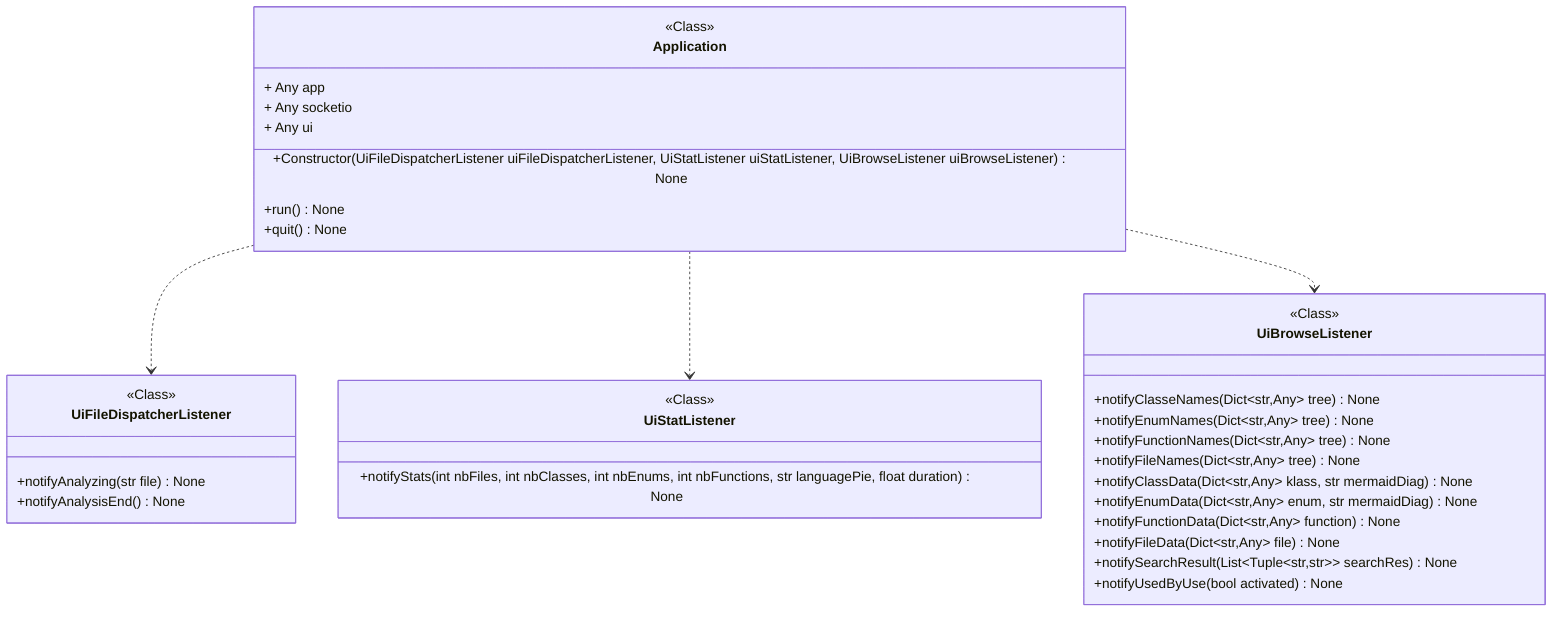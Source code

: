 classDiagram
class Application {
<<Class>>
+ Any app
+ Any socketio
+ Any ui
+Constructor(UiFileDispatcherListener uiFileDispatcherListener, UiStatListener uiStatListener, UiBrowseListener uiBrowseListener) None
+run() None
+quit() None
}
class UiFileDispatcherListener {
<<Class>>
+notifyAnalyzing(str file) None
+notifyAnalysisEnd() None
}
link UiFileDispatcherListener "class££pycodeanalyzer::ui::app::UiFileDispatcherListener"
class UiStatListener {
<<Class>>
+notifyStats(int nbFiles, int nbClasses, int nbEnums, int nbFunctions, str languagePie, float duration) None
}
link UiStatListener "class££pycodeanalyzer::ui::app::UiStatListener"
class UiBrowseListener {
<<Class>>
+notifyClasseNames(Dict~str,Any~ tree) None
+notifyEnumNames(Dict~str,Any~ tree) None
+notifyFunctionNames(Dict~str,Any~ tree) None
+notifyFileNames(Dict~str,Any~ tree) None
+notifyClassData(Dict~str,Any~ klass, str mermaidDiag) None
+notifyEnumData(Dict~str,Any~ enum, str mermaidDiag) None
+notifyFunctionData(Dict~str,Any~ function) None
+notifyFileData(Dict~str,Any~ file) None
+notifySearchResult(List&lt;Tuple&lt;str,str&gt;&gt; searchRes) None
+notifyUsedByUse(bool activated) None
}
link UiBrowseListener "class££pycodeanalyzer::ui::app::UiBrowseListener"
Application ..> UiFileDispatcherListener
Application ..> UiStatListener
Application ..> UiBrowseListener